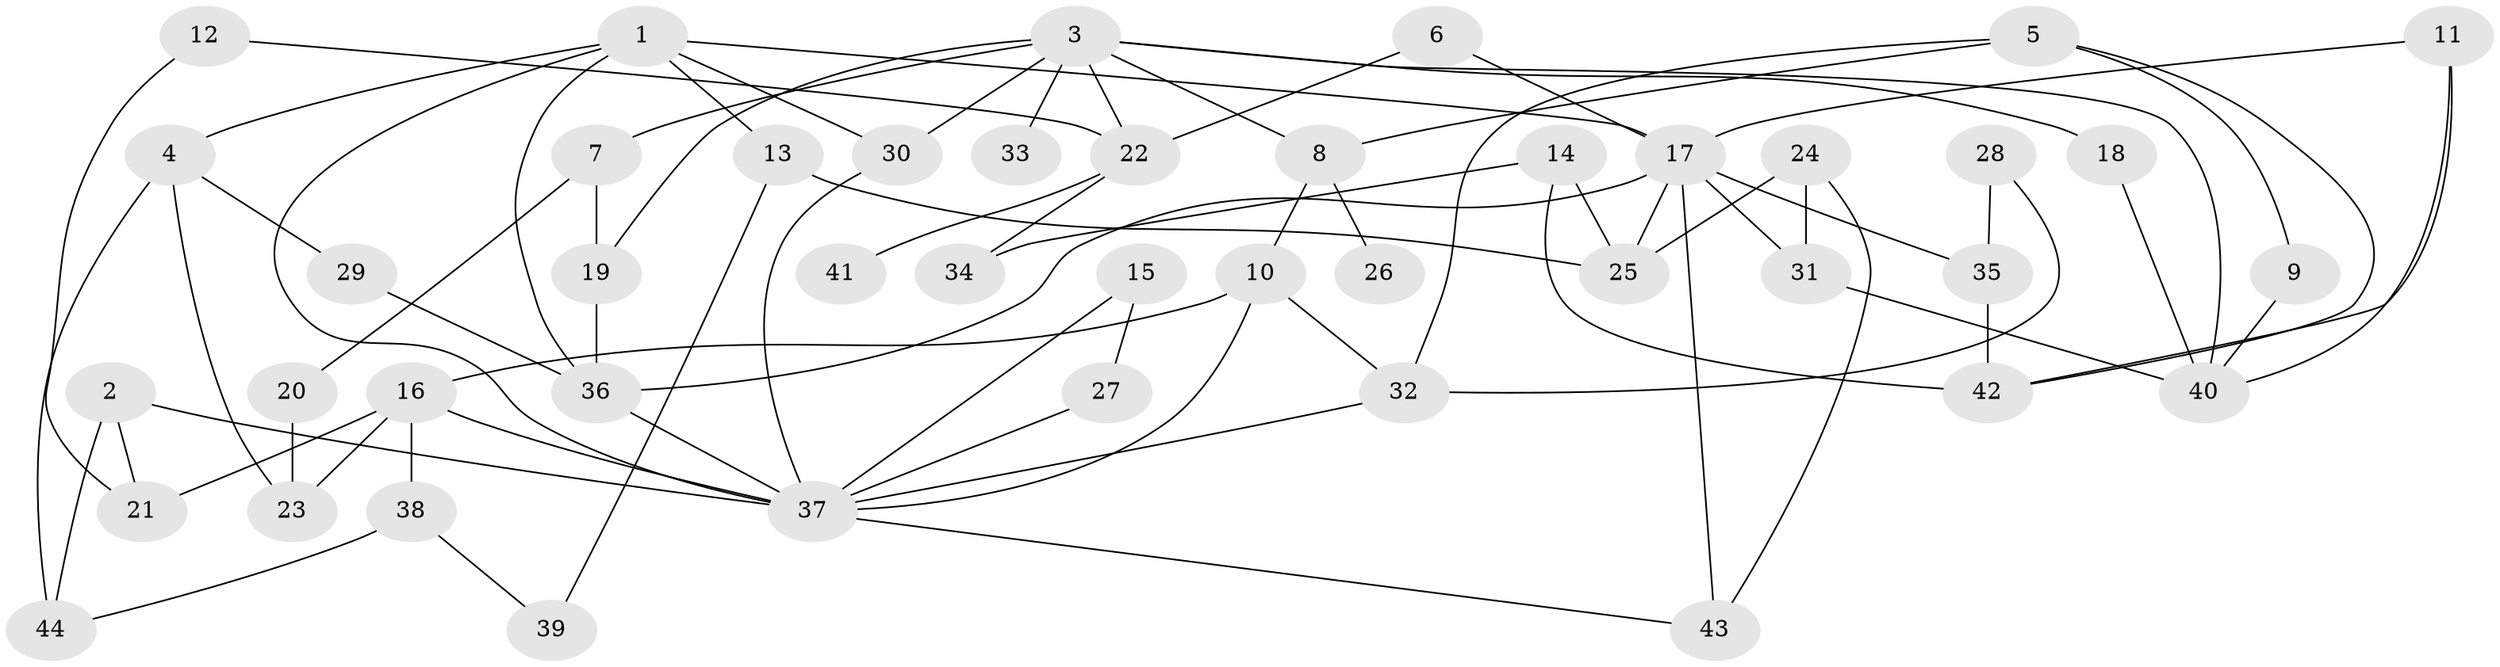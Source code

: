 // original degree distribution, {7: 0.022988505747126436, 1: 0.2413793103448276, 3: 0.19540229885057472, 5: 0.06896551724137931, 8: 0.022988505747126436, 6: 0.034482758620689655, 4: 0.11494252873563218, 2: 0.2988505747126437}
// Generated by graph-tools (version 1.1) at 2025/36/03/04/25 23:36:11]
// undirected, 44 vertices, 75 edges
graph export_dot {
  node [color=gray90,style=filled];
  1;
  2;
  3;
  4;
  5;
  6;
  7;
  8;
  9;
  10;
  11;
  12;
  13;
  14;
  15;
  16;
  17;
  18;
  19;
  20;
  21;
  22;
  23;
  24;
  25;
  26;
  27;
  28;
  29;
  30;
  31;
  32;
  33;
  34;
  35;
  36;
  37;
  38;
  39;
  40;
  41;
  42;
  43;
  44;
  1 -- 4 [weight=1.0];
  1 -- 13 [weight=1.0];
  1 -- 17 [weight=1.0];
  1 -- 30 [weight=1.0];
  1 -- 36 [weight=1.0];
  1 -- 37 [weight=1.0];
  2 -- 21 [weight=1.0];
  2 -- 37 [weight=1.0];
  2 -- 44 [weight=1.0];
  3 -- 7 [weight=1.0];
  3 -- 8 [weight=1.0];
  3 -- 18 [weight=1.0];
  3 -- 19 [weight=1.0];
  3 -- 22 [weight=1.0];
  3 -- 30 [weight=1.0];
  3 -- 33 [weight=1.0];
  3 -- 40 [weight=1.0];
  4 -- 23 [weight=1.0];
  4 -- 29 [weight=1.0];
  4 -- 44 [weight=1.0];
  5 -- 8 [weight=1.0];
  5 -- 9 [weight=1.0];
  5 -- 32 [weight=1.0];
  5 -- 42 [weight=1.0];
  6 -- 17 [weight=1.0];
  6 -- 22 [weight=1.0];
  7 -- 19 [weight=1.0];
  7 -- 20 [weight=1.0];
  8 -- 10 [weight=1.0];
  8 -- 26 [weight=1.0];
  9 -- 40 [weight=1.0];
  10 -- 16 [weight=1.0];
  10 -- 32 [weight=1.0];
  10 -- 37 [weight=1.0];
  11 -- 17 [weight=1.0];
  11 -- 40 [weight=1.0];
  11 -- 42 [weight=1.0];
  12 -- 21 [weight=1.0];
  12 -- 22 [weight=1.0];
  13 -- 25 [weight=1.0];
  13 -- 39 [weight=1.0];
  14 -- 25 [weight=1.0];
  14 -- 34 [weight=1.0];
  14 -- 42 [weight=2.0];
  15 -- 27 [weight=1.0];
  15 -- 37 [weight=1.0];
  16 -- 21 [weight=1.0];
  16 -- 23 [weight=1.0];
  16 -- 37 [weight=1.0];
  16 -- 38 [weight=1.0];
  17 -- 25 [weight=1.0];
  17 -- 31 [weight=1.0];
  17 -- 35 [weight=1.0];
  17 -- 36 [weight=2.0];
  17 -- 43 [weight=1.0];
  18 -- 40 [weight=1.0];
  19 -- 36 [weight=1.0];
  20 -- 23 [weight=1.0];
  22 -- 34 [weight=1.0];
  22 -- 41 [weight=2.0];
  24 -- 25 [weight=1.0];
  24 -- 31 [weight=1.0];
  24 -- 43 [weight=1.0];
  27 -- 37 [weight=1.0];
  28 -- 32 [weight=1.0];
  28 -- 35 [weight=1.0];
  29 -- 36 [weight=1.0];
  30 -- 37 [weight=1.0];
  31 -- 40 [weight=1.0];
  32 -- 37 [weight=1.0];
  35 -- 42 [weight=1.0];
  36 -- 37 [weight=1.0];
  37 -- 43 [weight=1.0];
  38 -- 39 [weight=1.0];
  38 -- 44 [weight=1.0];
}
